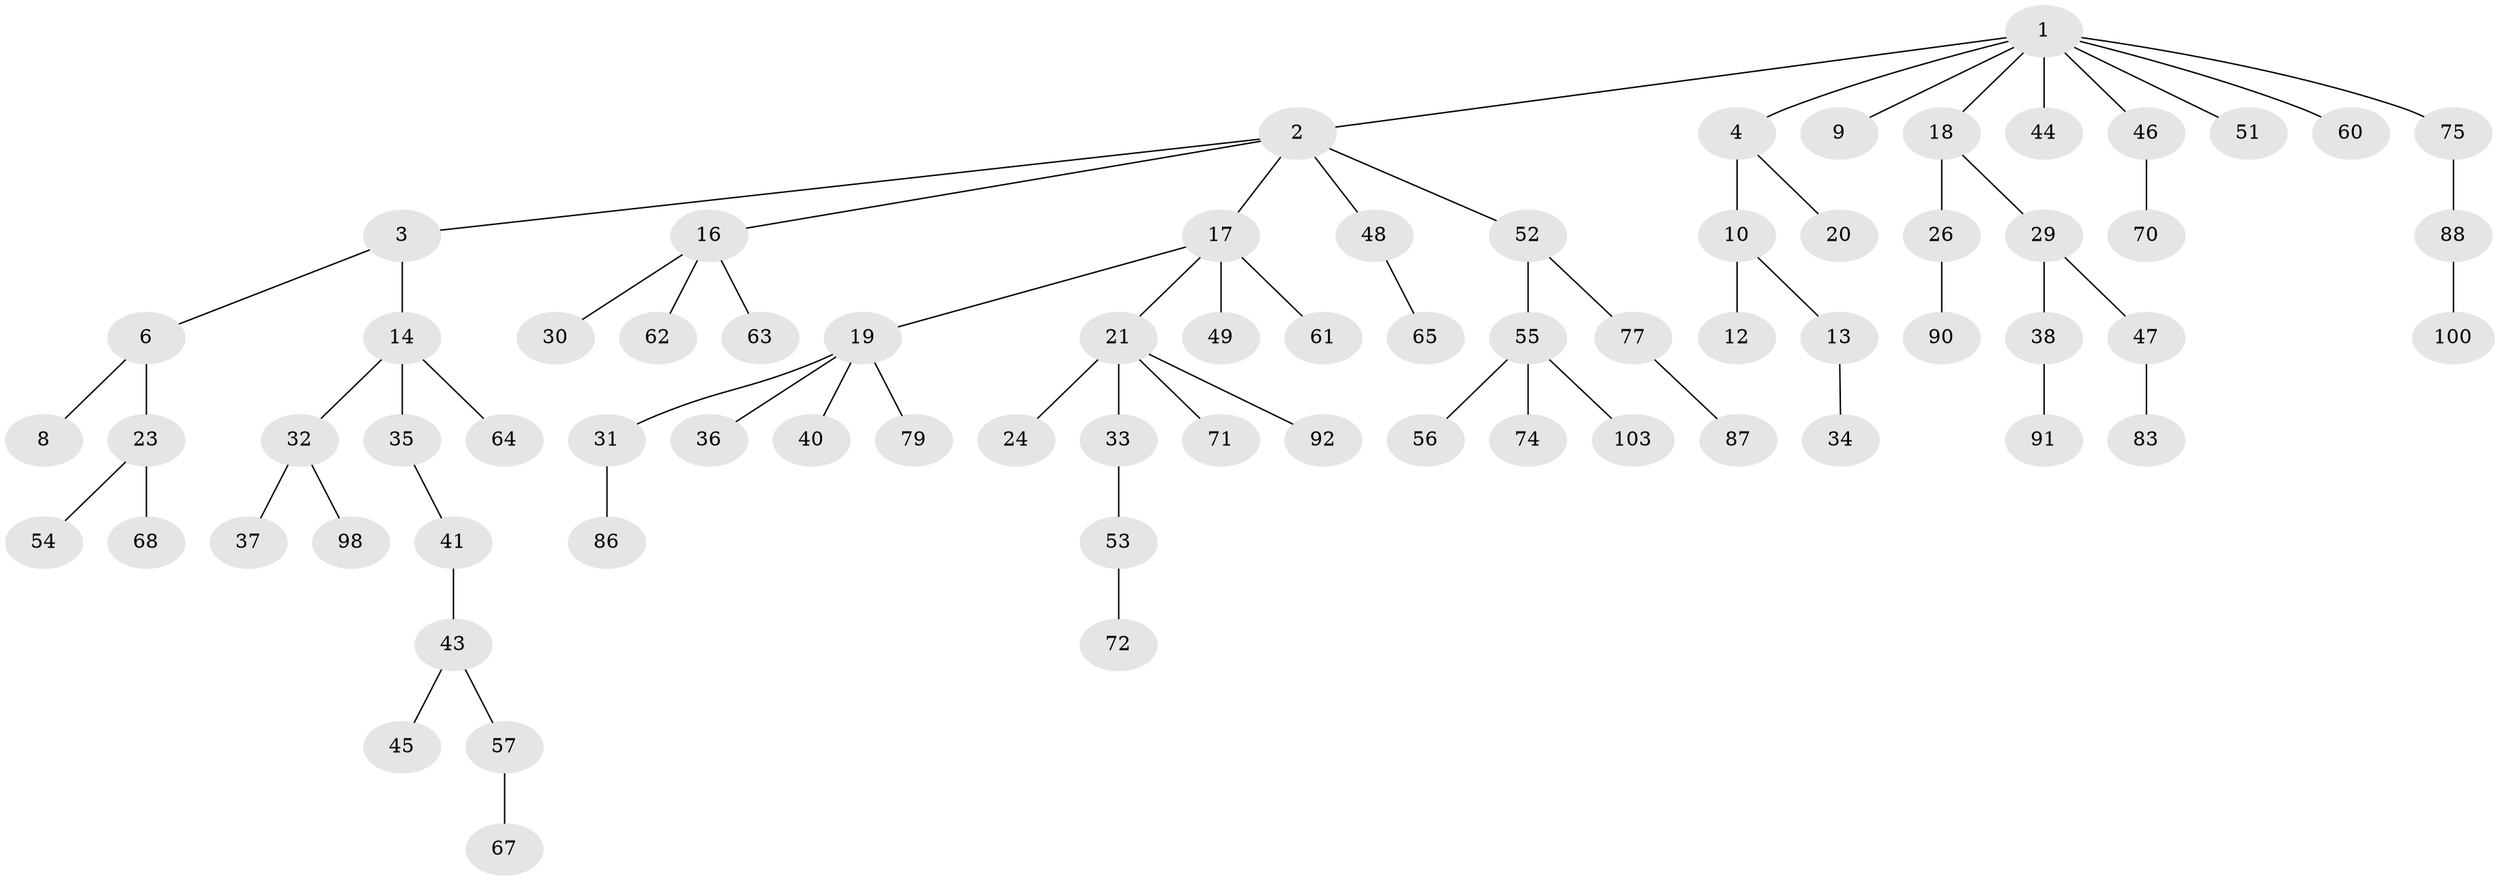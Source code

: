 // original degree distribution, {8: 0.009708737864077669, 5: 0.02912621359223301, 3: 0.1650485436893204, 4: 0.08737864077669903, 2: 0.1553398058252427, 1: 0.5436893203883495, 6: 0.009708737864077669}
// Generated by graph-tools (version 1.1) at 2025/11/02/27/25 16:11:26]
// undirected, 71 vertices, 70 edges
graph export_dot {
graph [start="1"]
  node [color=gray90,style=filled];
  1 [super="+15"];
  2 [super="+5"];
  3 [super="+7"];
  4 [super="+58"];
  6 [super="+96"];
  8 [super="+80"];
  9;
  10 [super="+11"];
  12 [super="+27"];
  13;
  14 [super="+85"];
  16 [super="+42"];
  17 [super="+28"];
  18;
  19 [super="+22"];
  20;
  21 [super="+25"];
  23 [super="+39"];
  24;
  26 [super="+102"];
  29 [super="+69"];
  30 [super="+82"];
  31 [super="+50"];
  32 [super="+59"];
  33;
  34;
  35 [super="+81"];
  36;
  37;
  38;
  40;
  41 [super="+76"];
  43 [super="+99"];
  44;
  45;
  46;
  47 [super="+66"];
  48 [super="+78"];
  49;
  51;
  52 [super="+101"];
  53;
  54;
  55 [super="+84"];
  56;
  57 [super="+73"];
  60;
  61;
  62;
  63;
  64 [super="+97"];
  65 [super="+95"];
  67;
  68;
  70;
  71;
  72;
  74;
  75 [super="+94"];
  77 [super="+89"];
  79;
  83;
  86;
  87;
  88 [super="+93"];
  90;
  91;
  92;
  98;
  100;
  103;
  1 -- 2;
  1 -- 4;
  1 -- 9;
  1 -- 44;
  1 -- 46;
  1 -- 60;
  1 -- 75;
  1 -- 18;
  1 -- 51;
  2 -- 3;
  2 -- 16;
  2 -- 52;
  2 -- 48;
  2 -- 17;
  3 -- 6;
  3 -- 14;
  4 -- 10;
  4 -- 20;
  6 -- 8;
  6 -- 23;
  10 -- 12;
  10 -- 13;
  13 -- 34;
  14 -- 32;
  14 -- 35;
  14 -- 64;
  16 -- 30;
  16 -- 63;
  16 -- 62;
  17 -- 19;
  17 -- 21;
  17 -- 49;
  17 -- 61;
  18 -- 26;
  18 -- 29;
  19 -- 36;
  19 -- 40;
  19 -- 31;
  19 -- 79;
  21 -- 24;
  21 -- 71;
  21 -- 33;
  21 -- 92;
  23 -- 68;
  23 -- 54;
  26 -- 90;
  29 -- 38;
  29 -- 47;
  31 -- 86;
  32 -- 37;
  32 -- 98;
  33 -- 53;
  35 -- 41;
  38 -- 91;
  41 -- 43;
  43 -- 45;
  43 -- 57;
  46 -- 70;
  47 -- 83;
  48 -- 65;
  52 -- 55;
  52 -- 77;
  53 -- 72;
  55 -- 56;
  55 -- 74;
  55 -- 103;
  57 -- 67;
  75 -- 88;
  77 -- 87;
  88 -- 100;
}
